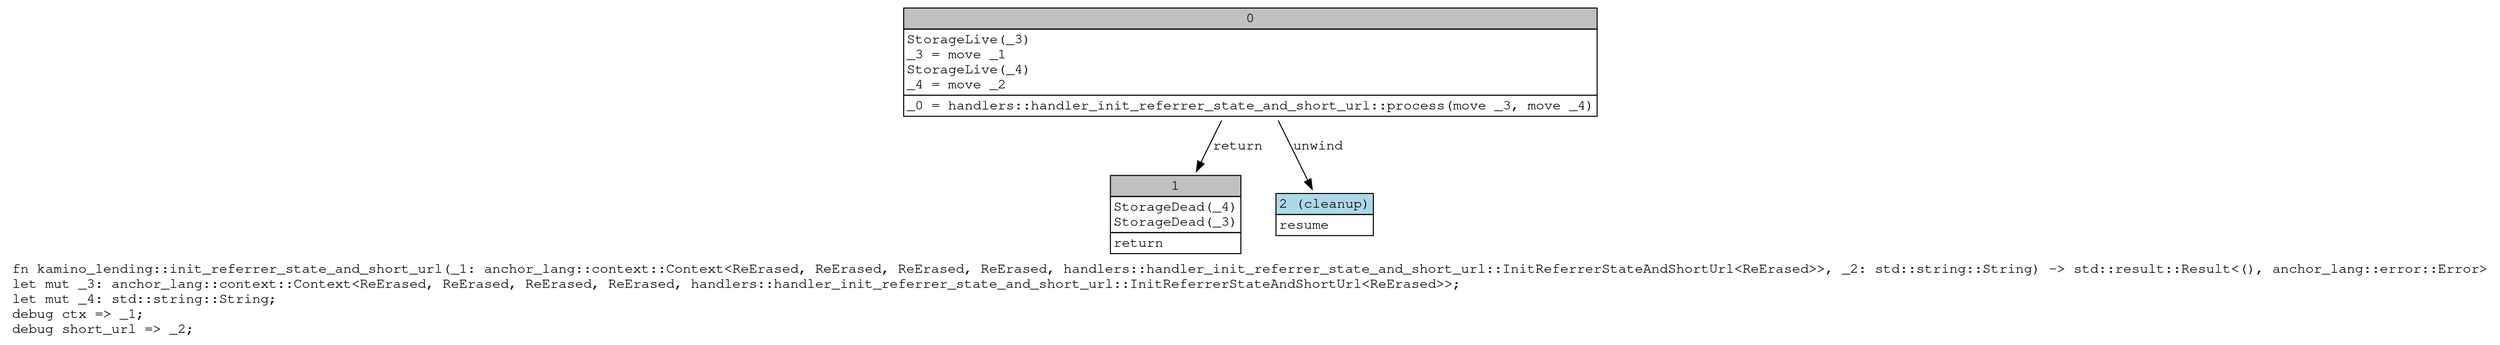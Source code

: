 digraph Mir_0_12662 {
    graph [fontname="Courier, monospace"];
    node [fontname="Courier, monospace"];
    edge [fontname="Courier, monospace"];
    label=<fn kamino_lending::init_referrer_state_and_short_url(_1: anchor_lang::context::Context&lt;ReErased, ReErased, ReErased, ReErased, handlers::handler_init_referrer_state_and_short_url::InitReferrerStateAndShortUrl&lt;ReErased&gt;&gt;, _2: std::string::String) -&gt; std::result::Result&lt;(), anchor_lang::error::Error&gt;<br align="left"/>let mut _3: anchor_lang::context::Context&lt;ReErased, ReErased, ReErased, ReErased, handlers::handler_init_referrer_state_and_short_url::InitReferrerStateAndShortUrl&lt;ReErased&gt;&gt;;<br align="left"/>let mut _4: std::string::String;<br align="left"/>debug ctx =&gt; _1;<br align="left"/>debug short_url =&gt; _2;<br align="left"/>>;
    bb0__0_12662 [shape="none", label=<<table border="0" cellborder="1" cellspacing="0"><tr><td bgcolor="gray" align="center" colspan="1">0</td></tr><tr><td align="left" balign="left">StorageLive(_3)<br/>_3 = move _1<br/>StorageLive(_4)<br/>_4 = move _2<br/></td></tr><tr><td align="left">_0 = handlers::handler_init_referrer_state_and_short_url::process(move _3, move _4)</td></tr></table>>];
    bb1__0_12662 [shape="none", label=<<table border="0" cellborder="1" cellspacing="0"><tr><td bgcolor="gray" align="center" colspan="1">1</td></tr><tr><td align="left" balign="left">StorageDead(_4)<br/>StorageDead(_3)<br/></td></tr><tr><td align="left">return</td></tr></table>>];
    bb2__0_12662 [shape="none", label=<<table border="0" cellborder="1" cellspacing="0"><tr><td bgcolor="lightblue" align="center" colspan="1">2 (cleanup)</td></tr><tr><td align="left">resume</td></tr></table>>];
    bb0__0_12662 -> bb1__0_12662 [label="return"];
    bb0__0_12662 -> bb2__0_12662 [label="unwind"];
}
